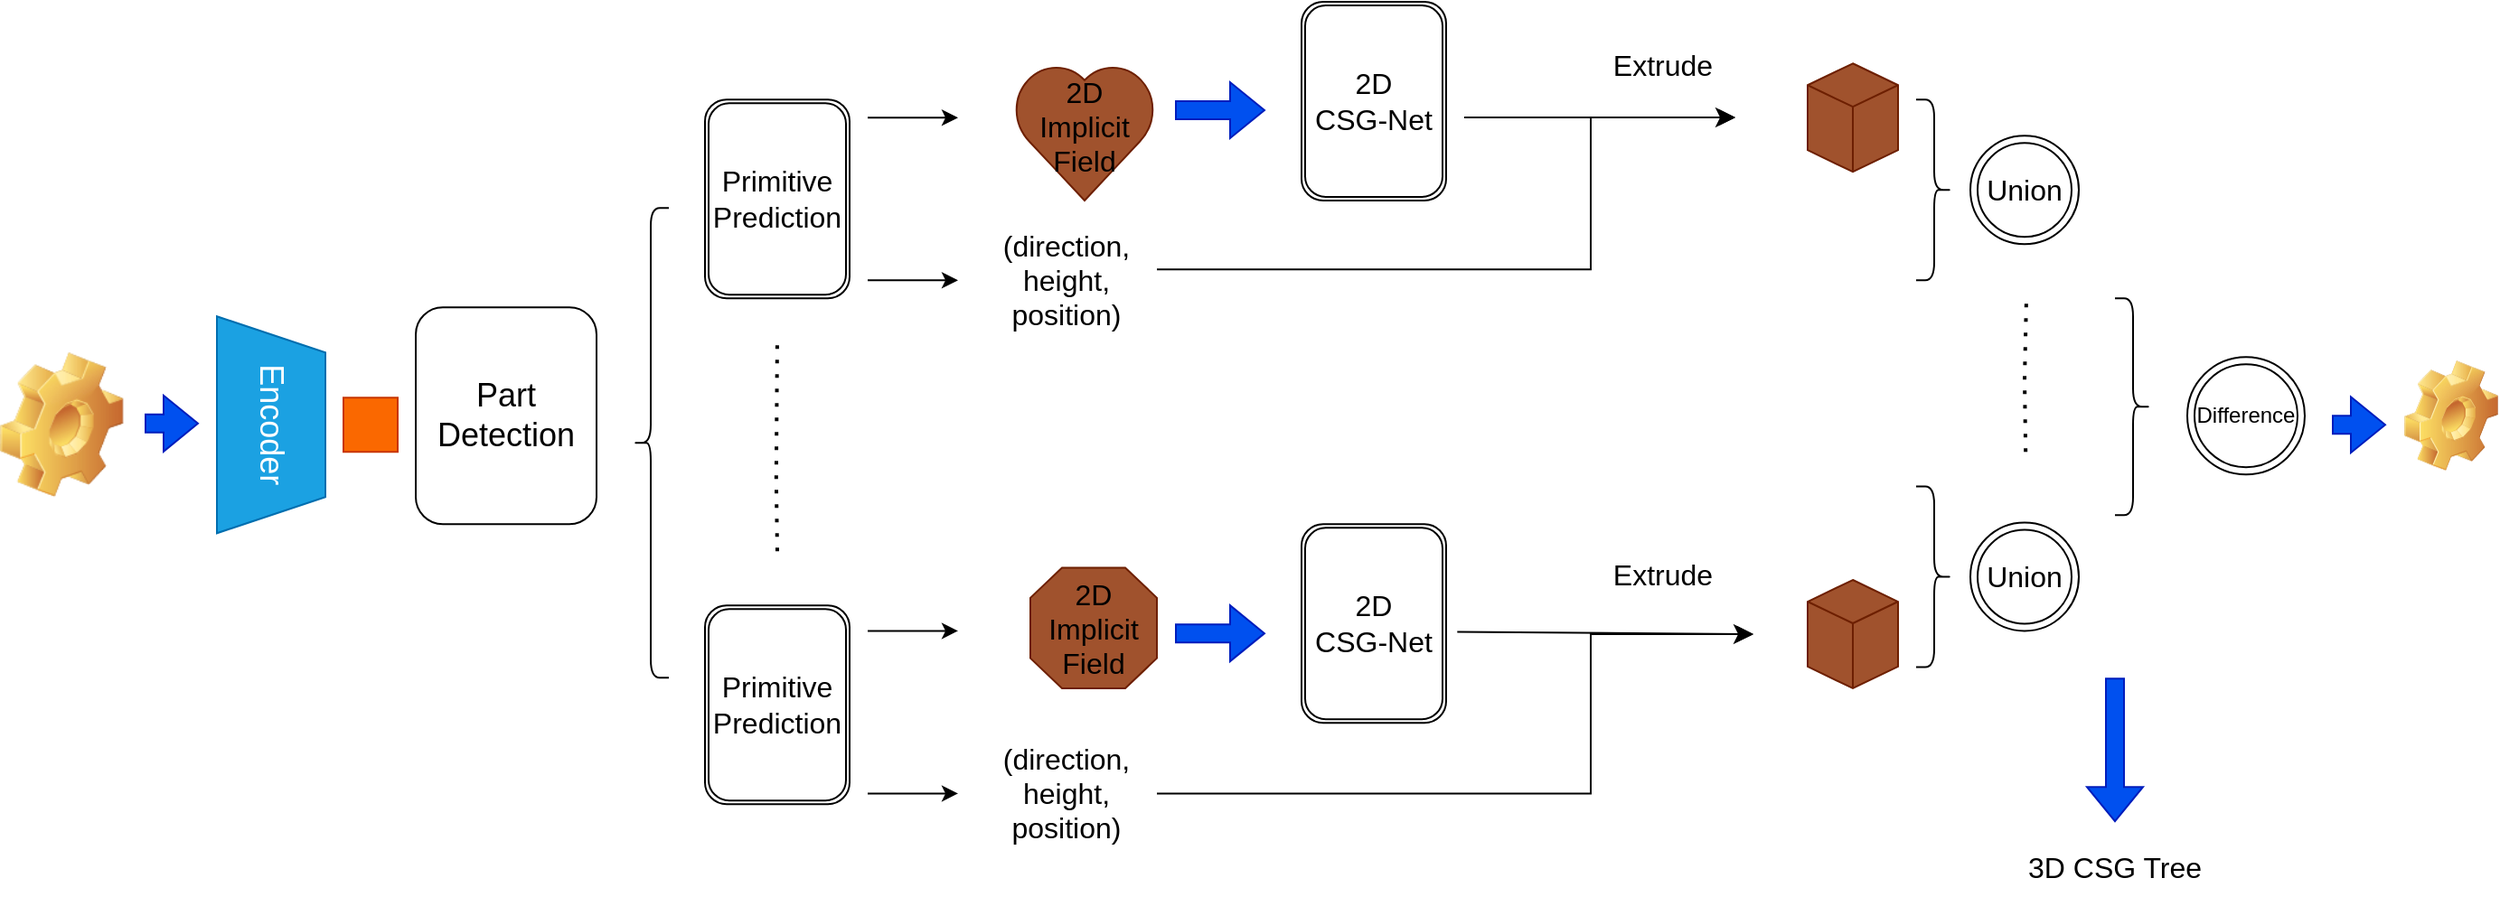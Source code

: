 <mxfile version="21.6.6" type="github">
  <diagram name="第 1 页" id="lcB3Py8_bxgnRQIrlnSY">
    <mxGraphModel dx="853" dy="483" grid="1" gridSize="10" guides="1" tooltips="1" connect="1" arrows="1" fold="1" page="1" pageScale="1" pageWidth="3300" pageHeight="2339" math="0" shadow="0">
      <root>
        <mxCell id="0" />
        <mxCell id="1" parent="0" />
        <mxCell id="EWjFlToL_68mCmNuSYQx-1" value="&lt;font style=&quot;font-size: 18px;&quot;&gt;Encoder&lt;/font&gt;" style="shape=trapezoid;perimeter=trapezoidPerimeter;whiteSpace=wrap;html=1;fixedSize=1;rotation=90;fillColor=#1ba1e2;fontColor=#ffffff;strokeColor=#006EAF;" parent="1" vertex="1">
          <mxGeometry x="130" y="464.12" width="120" height="60" as="geometry" />
        </mxCell>
        <mxCell id="EWjFlToL_68mCmNuSYQx-3" value="" style="rounded=0;whiteSpace=wrap;html=1;fillColor=#fa6800;fontColor=#000000;strokeColor=#C73500;" parent="1" vertex="1">
          <mxGeometry x="230" y="479.12" width="30" height="30" as="geometry" />
        </mxCell>
        <mxCell id="EWjFlToL_68mCmNuSYQx-4" value="&lt;font style=&quot;font-size: 18px;&quot;&gt;Part&lt;br&gt;Detection&lt;/font&gt;" style="rounded=1;whiteSpace=wrap;html=1;" parent="1" vertex="1">
          <mxGeometry x="270" y="429.12" width="100" height="120" as="geometry" />
        </mxCell>
        <mxCell id="EWjFlToL_68mCmNuSYQx-5" value="" style="shape=curlyBracket;whiteSpace=wrap;html=1;rounded=1;labelPosition=left;verticalLabelPosition=middle;align=right;verticalAlign=middle;" parent="1" vertex="1">
          <mxGeometry x="390" y="374.12" width="20" height="260" as="geometry" />
        </mxCell>
        <mxCell id="EWjFlToL_68mCmNuSYQx-20" value="&lt;font style=&quot;font-size: 16px;&quot;&gt;Primitive&lt;br&gt;Prediction&lt;/font&gt;" style="shape=ext;double=1;rounded=1;whiteSpace=wrap;html=1;" parent="1" vertex="1">
          <mxGeometry x="430" y="594.12" width="80" height="110" as="geometry" />
        </mxCell>
        <mxCell id="EWjFlToL_68mCmNuSYQx-21" value="&lt;font style=&quot;font-size: 16px;&quot;&gt;Primitive&lt;br&gt;Prediction&lt;/font&gt;" style="shape=ext;double=1;rounded=1;whiteSpace=wrap;html=1;" parent="1" vertex="1">
          <mxGeometry x="430" y="314.12" width="80" height="110" as="geometry" />
        </mxCell>
        <mxCell id="EWjFlToL_68mCmNuSYQx-22" value="" style="endArrow=none;dashed=1;html=1;dashPattern=1 3;strokeWidth=2;rounded=0;" parent="1" edge="1">
          <mxGeometry width="50" height="50" relative="1" as="geometry">
            <mxPoint x="470" y="564.12" as="sourcePoint" />
            <mxPoint x="470" y="444.12" as="targetPoint" />
            <Array as="points">
              <mxPoint x="469.41" y="524.12" />
            </Array>
          </mxGeometry>
        </mxCell>
        <mxCell id="EWjFlToL_68mCmNuSYQx-44" value="" style="group" parent="1" vertex="1" connectable="0">
          <mxGeometry x="520" y="270.0" width="480" height="159.12" as="geometry" />
        </mxCell>
        <mxCell id="EWjFlToL_68mCmNuSYQx-23" value="" style="endArrow=classic;html=1;rounded=0;" parent="EWjFlToL_68mCmNuSYQx-44" edge="1">
          <mxGeometry width="50" height="50" relative="1" as="geometry">
            <mxPoint y="54.12" as="sourcePoint" />
            <mxPoint x="50" y="54.12" as="targetPoint" />
          </mxGeometry>
        </mxCell>
        <mxCell id="EWjFlToL_68mCmNuSYQx-25" value="" style="endArrow=classic;html=1;rounded=0;" parent="EWjFlToL_68mCmNuSYQx-44" edge="1">
          <mxGeometry width="50" height="50" relative="1" as="geometry">
            <mxPoint y="144.12" as="sourcePoint" />
            <mxPoint x="50" y="144.12" as="targetPoint" />
          </mxGeometry>
        </mxCell>
        <mxCell id="EWjFlToL_68mCmNuSYQx-29" value="&lt;font style=&quot;font-size: 16px;&quot;&gt;(direction, height,&lt;br&gt;position)&lt;/font&gt;" style="text;html=1;strokeColor=none;fillColor=none;align=center;verticalAlign=middle;whiteSpace=wrap;rounded=0;" parent="EWjFlToL_68mCmNuSYQx-44" vertex="1">
          <mxGeometry x="80" y="129.12" width="60" height="30" as="geometry" />
        </mxCell>
        <mxCell id="EWjFlToL_68mCmNuSYQx-38" value="" style="shape=flexArrow;endArrow=classic;html=1;rounded=0;fillColor=#0050ef;strokeColor=#001DBC;" parent="EWjFlToL_68mCmNuSYQx-44" edge="1">
          <mxGeometry width="50" height="50" relative="1" as="geometry">
            <mxPoint x="170" y="50.0" as="sourcePoint" />
            <mxPoint x="220" y="50.0" as="targetPoint" />
          </mxGeometry>
        </mxCell>
        <mxCell id="EWjFlToL_68mCmNuSYQx-39" value="&lt;font style=&quot;font-size: 16px;&quot;&gt;Extrude&lt;/font&gt;" style="text;html=1;strokeColor=none;fillColor=none;align=center;verticalAlign=middle;whiteSpace=wrap;rounded=0;" parent="EWjFlToL_68mCmNuSYQx-44" vertex="1">
          <mxGeometry x="410" y="10.0" width="60" height="30" as="geometry" />
        </mxCell>
        <mxCell id="EWjFlToL_68mCmNuSYQx-42" value="" style="edgeStyle=elbowEdgeStyle;elbow=horizontal;endArrow=classic;html=1;curved=0;rounded=0;endSize=8;startSize=8;" parent="EWjFlToL_68mCmNuSYQx-44" edge="1">
          <mxGeometry width="50" height="50" relative="1" as="geometry">
            <mxPoint x="160" y="138.12" as="sourcePoint" />
            <mxPoint x="480" y="54.0" as="targetPoint" />
            <Array as="points">
              <mxPoint x="400" y="100" />
            </Array>
          </mxGeometry>
        </mxCell>
        <mxCell id="EWjFlToL_68mCmNuSYQx-43" value="" style="endArrow=classic;html=1;rounded=0;" parent="EWjFlToL_68mCmNuSYQx-44" edge="1">
          <mxGeometry width="50" height="50" relative="1" as="geometry">
            <mxPoint x="330" y="54.0" as="sourcePoint" />
            <mxPoint x="480" y="54.0" as="targetPoint" />
          </mxGeometry>
        </mxCell>
        <mxCell id="-OcCVP7eRh5X6slMc8kc-5" value="" style="group" parent="EWjFlToL_68mCmNuSYQx-44" vertex="1" connectable="0">
          <mxGeometry x="80" y="24.12" width="80" height="75.88" as="geometry" />
        </mxCell>
        <mxCell id="EWjFlToL_68mCmNuSYQx-40" value="" style="verticalLabelPosition=bottom;verticalAlign=top;html=1;shape=mxgraph.basic.heart;fillColor=#a0522d;fontColor=#ffffff;strokeColor=#6D1F00;" parent="-OcCVP7eRh5X6slMc8kc-5" vertex="1">
          <mxGeometry width="80" height="75.88" as="geometry" />
        </mxCell>
        <mxCell id="-OcCVP7eRh5X6slMc8kc-2" value="&lt;font style=&quot;font-size: 16px;&quot;&gt;2D&lt;br&gt;Implicit&lt;br&gt;Field&lt;/font&gt;" style="text;html=1;strokeColor=none;fillColor=none;align=center;verticalAlign=middle;whiteSpace=wrap;rounded=0;" parent="-OcCVP7eRh5X6slMc8kc-5" vertex="1">
          <mxGeometry x="10" y="20.0" width="60" height="30" as="geometry" />
        </mxCell>
        <mxCell id="-OcCVP7eRh5X6slMc8kc-6" value="&lt;font style=&quot;font-size: 16px;&quot;&gt;2D&lt;br&gt;CSG-Net&lt;/font&gt;" style="shape=ext;double=1;rounded=1;whiteSpace=wrap;html=1;" parent="EWjFlToL_68mCmNuSYQx-44" vertex="1">
          <mxGeometry x="240" y="-10.0" width="80" height="110" as="geometry" />
        </mxCell>
        <mxCell id="EWjFlToL_68mCmNuSYQx-46" value="" style="endArrow=classic;html=1;rounded=0;" parent="1" edge="1">
          <mxGeometry width="50" height="50" relative="1" as="geometry">
            <mxPoint x="520" y="608.24" as="sourcePoint" />
            <mxPoint x="570" y="608.24" as="targetPoint" />
          </mxGeometry>
        </mxCell>
        <mxCell id="EWjFlToL_68mCmNuSYQx-47" value="" style="endArrow=classic;html=1;rounded=0;" parent="1" edge="1">
          <mxGeometry width="50" height="50" relative="1" as="geometry">
            <mxPoint x="520" y="698.24" as="sourcePoint" />
            <mxPoint x="570" y="698.24" as="targetPoint" />
          </mxGeometry>
        </mxCell>
        <mxCell id="EWjFlToL_68mCmNuSYQx-49" value="&lt;font style=&quot;font-size: 16px;&quot;&gt;(direction, height,&lt;br&gt;position)&lt;/font&gt;" style="text;html=1;strokeColor=none;fillColor=none;align=center;verticalAlign=middle;whiteSpace=wrap;rounded=0;" parent="1" vertex="1">
          <mxGeometry x="600" y="683.24" width="60" height="30" as="geometry" />
        </mxCell>
        <mxCell id="EWjFlToL_68mCmNuSYQx-56" value="" style="edgeStyle=elbowEdgeStyle;elbow=horizontal;endArrow=classic;html=1;curved=0;rounded=0;endSize=8;startSize=8;" parent="1" edge="1">
          <mxGeometry width="50" height="50" relative="1" as="geometry">
            <mxPoint x="680" y="698.24" as="sourcePoint" />
            <mxPoint x="1010" y="610" as="targetPoint" />
            <Array as="points">
              <mxPoint x="920" y="650" />
            </Array>
          </mxGeometry>
        </mxCell>
        <mxCell id="EWjFlToL_68mCmNuSYQx-60" value="" style="html=1;shape=mxgraph.basic.isocube;isoAngle=15;fillColor=#a0522d;fontColor=#ffffff;strokeColor=#6D1F00;" parent="1" vertex="1">
          <mxGeometry x="1040" y="580" width="50" height="60" as="geometry" />
        </mxCell>
        <mxCell id="EWjFlToL_68mCmNuSYQx-62" value="" style="shape=image;html=1;verticalLabelPosition=bottom;verticalAlign=top;imageAspect=1;aspect=fixed;image=img/clipart/Gear_128x128.png" parent="1" vertex="1">
          <mxGeometry x="40" y="454.12" width="68.2" height="80" as="geometry" />
        </mxCell>
        <mxCell id="EWjFlToL_68mCmNuSYQx-79" value="" style="shape=flexArrow;endArrow=classic;html=1;rounded=0;fillColor=#0050ef;strokeColor=#001DBC;" parent="1" edge="1">
          <mxGeometry width="50" height="50" relative="1" as="geometry">
            <mxPoint x="120" y="493.41" as="sourcePoint" />
            <mxPoint x="150" y="493.41" as="targetPoint" />
          </mxGeometry>
        </mxCell>
        <mxCell id="-OcCVP7eRh5X6slMc8kc-4" value="" style="group" parent="1" vertex="1" connectable="0">
          <mxGeometry x="610" y="573.24" width="70" height="66.76" as="geometry" />
        </mxCell>
        <mxCell id="EWjFlToL_68mCmNuSYQx-58" value="" style="verticalLabelPosition=bottom;verticalAlign=top;html=1;shape=mxgraph.basic.polygon;polyCoords=[[0.25,0],[0.75,0],[1,0.25],[1,0.75],[0.75,1],[0.25,1],[0,0.75],[0,0.25]];polyline=0;fillColor=#a0522d;strokeColor=#6D1F00;fontColor=#ffffff;" parent="-OcCVP7eRh5X6slMc8kc-4" vertex="1">
          <mxGeometry width="70" height="66.76" as="geometry" />
        </mxCell>
        <mxCell id="-OcCVP7eRh5X6slMc8kc-3" value="&lt;font style=&quot;font-size: 16px;&quot;&gt;2D&lt;br&gt;Implicit&lt;br&gt;Field&lt;/font&gt;" style="text;html=1;strokeColor=none;fillColor=none;align=center;verticalAlign=middle;whiteSpace=wrap;rounded=0;" parent="-OcCVP7eRh5X6slMc8kc-4" vertex="1">
          <mxGeometry x="5" y="19.074" width="60" height="28.611" as="geometry" />
        </mxCell>
        <mxCell id="-OcCVP7eRh5X6slMc8kc-7" value="&lt;font style=&quot;font-size: 16px;&quot;&gt;2D&lt;br&gt;CSG-Net&lt;/font&gt;" style="shape=ext;double=1;rounded=1;whiteSpace=wrap;html=1;" parent="1" vertex="1">
          <mxGeometry x="760" y="549.12" width="80" height="110" as="geometry" />
        </mxCell>
        <mxCell id="EWjFlToL_68mCmNuSYQx-54" value="&lt;font style=&quot;font-size: 16px;&quot;&gt;Extrude&lt;/font&gt;" style="text;html=1;strokeColor=none;fillColor=none;align=center;verticalAlign=middle;whiteSpace=wrap;rounded=0;" parent="1" vertex="1">
          <mxGeometry x="930" y="562.12" width="60" height="30" as="geometry" />
        </mxCell>
        <mxCell id="-OcCVP7eRh5X6slMc8kc-16" value="" style="group" parent="1" vertex="1" connectable="0">
          <mxGeometry x="1100" y="314.12" width="322" height="440" as="geometry" />
        </mxCell>
        <mxCell id="EWjFlToL_68mCmNuSYQx-67" value="" style="group" parent="-OcCVP7eRh5X6slMc8kc-16" vertex="1" connectable="0">
          <mxGeometry width="90" height="100" as="geometry" />
        </mxCell>
        <mxCell id="EWjFlToL_68mCmNuSYQx-63" value="" style="shape=curlyBracket;whiteSpace=wrap;html=1;rounded=1;flipH=1;labelPosition=right;verticalLabelPosition=middle;align=left;verticalAlign=middle;" parent="EWjFlToL_68mCmNuSYQx-67" vertex="1">
          <mxGeometry width="20" height="100" as="geometry" />
        </mxCell>
        <mxCell id="EWjFlToL_68mCmNuSYQx-64" value="&lt;font style=&quot;font-size: 16px;&quot;&gt;Union&lt;/font&gt;" style="ellipse;shape=doubleEllipse;whiteSpace=wrap;html=1;aspect=fixed;" parent="EWjFlToL_68mCmNuSYQx-67" vertex="1">
          <mxGeometry x="30" y="20" width="60" height="60" as="geometry" />
        </mxCell>
        <mxCell id="EWjFlToL_68mCmNuSYQx-68" value="" style="group" parent="-OcCVP7eRh5X6slMc8kc-16" vertex="1" connectable="0">
          <mxGeometry y="214.12" width="90" height="100" as="geometry" />
        </mxCell>
        <mxCell id="EWjFlToL_68mCmNuSYQx-69" value="" style="shape=curlyBracket;whiteSpace=wrap;html=1;rounded=1;flipH=1;labelPosition=right;verticalLabelPosition=middle;align=left;verticalAlign=middle;" parent="EWjFlToL_68mCmNuSYQx-68" vertex="1">
          <mxGeometry width="20" height="100" as="geometry" />
        </mxCell>
        <mxCell id="EWjFlToL_68mCmNuSYQx-70" value="&lt;font style=&quot;font-size: 16px;&quot;&gt;Union&lt;/font&gt;" style="ellipse;shape=doubleEllipse;whiteSpace=wrap;html=1;aspect=fixed;" parent="EWjFlToL_68mCmNuSYQx-68" vertex="1">
          <mxGeometry x="30" y="20" width="60" height="60" as="geometry" />
        </mxCell>
        <mxCell id="EWjFlToL_68mCmNuSYQx-72" value="" style="endArrow=none;dashed=1;html=1;dashPattern=1 3;strokeWidth=2;rounded=0;" parent="-OcCVP7eRh5X6slMc8kc-16" edge="1">
          <mxGeometry width="50" height="50" relative="1" as="geometry">
            <mxPoint x="60.59" y="195" as="sourcePoint" />
            <mxPoint x="61" y="110" as="targetPoint" />
            <Array as="points">
              <mxPoint x="60" y="155" />
            </Array>
          </mxGeometry>
        </mxCell>
        <mxCell id="EWjFlToL_68mCmNuSYQx-73" value="Difference" style="ellipse;shape=doubleEllipse;whiteSpace=wrap;html=1;aspect=fixed;" parent="-OcCVP7eRh5X6slMc8kc-16" vertex="1">
          <mxGeometry x="150" y="142.5" width="65" height="65" as="geometry" />
        </mxCell>
        <mxCell id="EWjFlToL_68mCmNuSYQx-74" value="" style="shape=image;html=1;verticalLabelPosition=bottom;verticalAlign=top;imageAspect=1;aspect=fixed;image=img/clipart/Gear_128x128.png" parent="-OcCVP7eRh5X6slMc8kc-16" vertex="1">
          <mxGeometry x="270" y="144.5" width="52" height="61" as="geometry" />
        </mxCell>
        <mxCell id="EWjFlToL_68mCmNuSYQx-77" value="" style="shape=flexArrow;endArrow=classic;html=1;rounded=0;fillColor=#0050ef;strokeColor=#001DBC;" parent="-OcCVP7eRh5X6slMc8kc-16" edge="1">
          <mxGeometry width="50" height="50" relative="1" as="geometry">
            <mxPoint x="230" y="180" as="sourcePoint" />
            <mxPoint x="260" y="180" as="targetPoint" />
          </mxGeometry>
        </mxCell>
        <mxCell id="-OcCVP7eRh5X6slMc8kc-1" value="" style="shape=curlyBracket;whiteSpace=wrap;html=1;rounded=1;flipH=1;labelPosition=right;verticalLabelPosition=middle;align=left;verticalAlign=middle;" parent="-OcCVP7eRh5X6slMc8kc-16" vertex="1">
          <mxGeometry x="110" y="110" width="20" height="120" as="geometry" />
        </mxCell>
        <mxCell id="-OcCVP7eRh5X6slMc8kc-9" value="" style="shape=flexArrow;endArrow=classic;html=1;rounded=0;fillColor=#0050ef;strokeColor=#001DBC;" parent="-OcCVP7eRh5X6slMc8kc-16" edge="1">
          <mxGeometry width="50" height="50" relative="1" as="geometry">
            <mxPoint x="110" y="320" as="sourcePoint" />
            <mxPoint x="110" y="400" as="targetPoint" />
          </mxGeometry>
        </mxCell>
        <mxCell id="-OcCVP7eRh5X6slMc8kc-10" value="&lt;font style=&quot;font-size: 16px;&quot;&gt;3D CSG Tree&lt;/font&gt;" style="text;html=1;strokeColor=none;fillColor=none;align=center;verticalAlign=middle;whiteSpace=wrap;rounded=0;" parent="-OcCVP7eRh5X6slMc8kc-16" vertex="1">
          <mxGeometry x="50" y="410" width="120" height="30" as="geometry" />
        </mxCell>
        <mxCell id="-OcCVP7eRh5X6slMc8kc-17" value="" style="endArrow=classic;html=1;rounded=0;exitX=1.077;exitY=0.542;exitDx=0;exitDy=0;exitPerimeter=0;" parent="1" edge="1" source="-OcCVP7eRh5X6slMc8kc-7">
          <mxGeometry width="50" height="50" relative="1" as="geometry">
            <mxPoint x="860" y="610" as="sourcePoint" />
            <mxPoint x="1010" y="610" as="targetPoint" />
          </mxGeometry>
        </mxCell>
        <mxCell id="EWjFlToL_68mCmNuSYQx-59" value="" style="html=1;shape=mxgraph.basic.isocube;isoAngle=15;fillColor=#a0522d;fontColor=#ffffff;strokeColor=#6D1F00;" parent="1" vertex="1">
          <mxGeometry x="1040" y="294.12" width="50" height="60" as="geometry" />
        </mxCell>
        <mxCell id="km0yj3gJBIOG4uJ1CYGd-3" value="" style="shape=flexArrow;endArrow=classic;html=1;rounded=0;fillColor=#0050ef;strokeColor=#001DBC;" edge="1" parent="1">
          <mxGeometry width="50" height="50" relative="1" as="geometry">
            <mxPoint x="690" y="609.57" as="sourcePoint" />
            <mxPoint x="740" y="609.57" as="targetPoint" />
          </mxGeometry>
        </mxCell>
      </root>
    </mxGraphModel>
  </diagram>
</mxfile>
